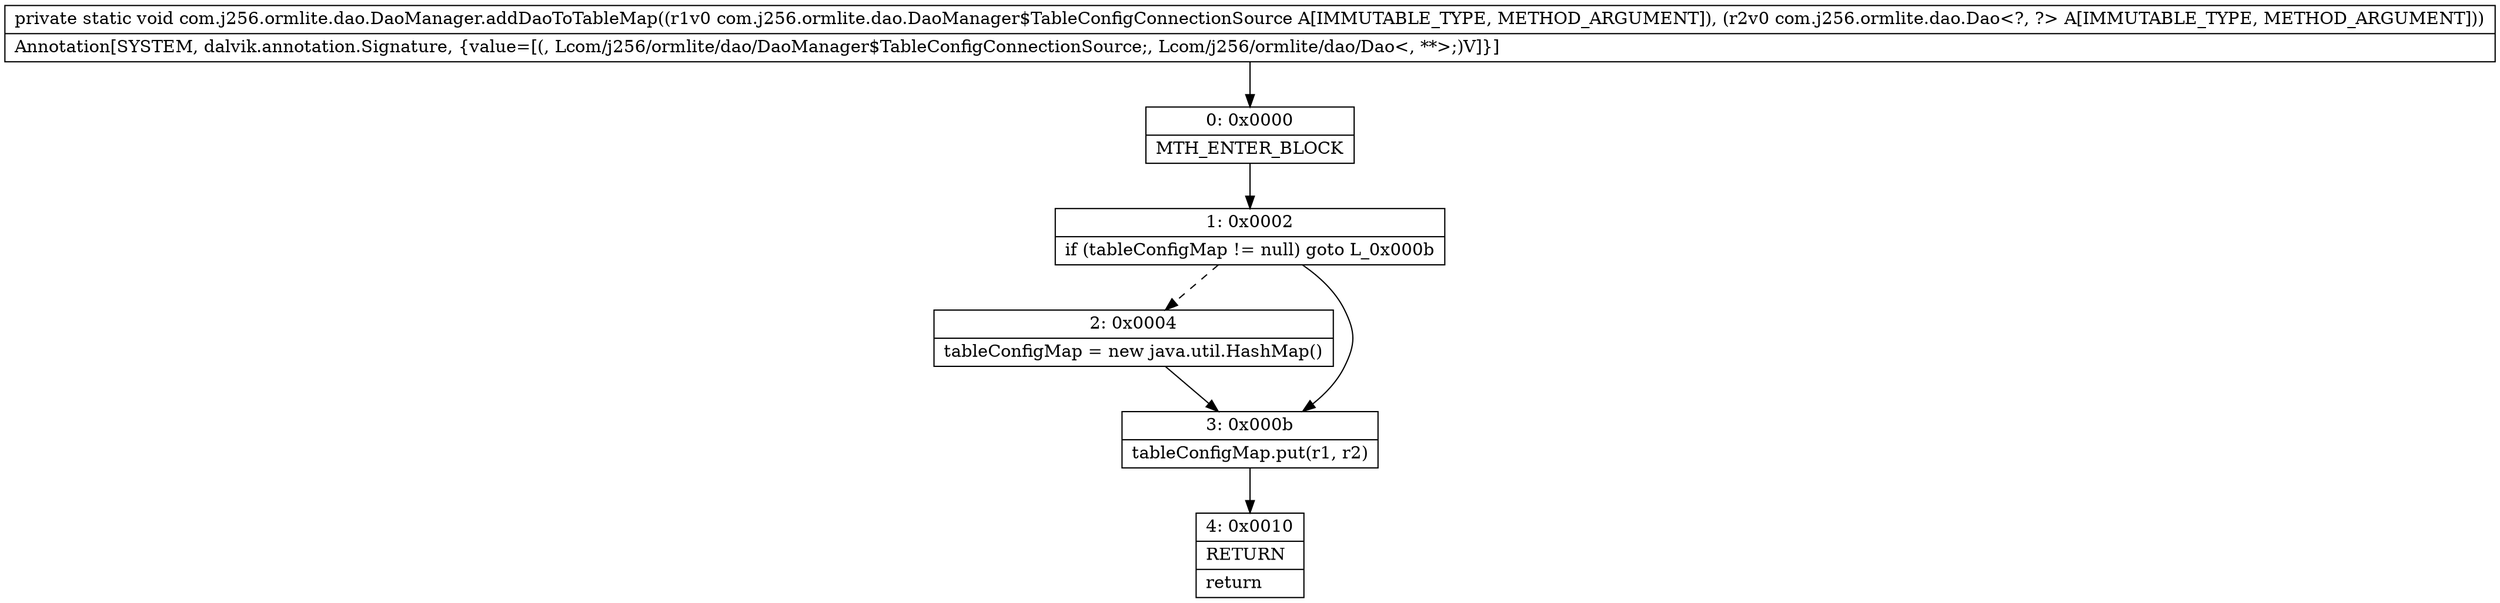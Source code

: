 digraph "CFG forcom.j256.ormlite.dao.DaoManager.addDaoToTableMap(Lcom\/j256\/ormlite\/dao\/DaoManager$TableConfigConnectionSource;Lcom\/j256\/ormlite\/dao\/Dao;)V" {
Node_0 [shape=record,label="{0\:\ 0x0000|MTH_ENTER_BLOCK\l}"];
Node_1 [shape=record,label="{1\:\ 0x0002|if (tableConfigMap != null) goto L_0x000b\l}"];
Node_2 [shape=record,label="{2\:\ 0x0004|tableConfigMap = new java.util.HashMap()\l}"];
Node_3 [shape=record,label="{3\:\ 0x000b|tableConfigMap.put(r1, r2)\l}"];
Node_4 [shape=record,label="{4\:\ 0x0010|RETURN\l|return\l}"];
MethodNode[shape=record,label="{private static void com.j256.ormlite.dao.DaoManager.addDaoToTableMap((r1v0 com.j256.ormlite.dao.DaoManager$TableConfigConnectionSource A[IMMUTABLE_TYPE, METHOD_ARGUMENT]), (r2v0 com.j256.ormlite.dao.Dao\<?, ?\> A[IMMUTABLE_TYPE, METHOD_ARGUMENT]))  | Annotation[SYSTEM, dalvik.annotation.Signature, \{value=[(, Lcom\/j256\/ormlite\/dao\/DaoManager$TableConfigConnectionSource;, Lcom\/j256\/ormlite\/dao\/Dao\<, **\>;)V]\}]\l}"];
MethodNode -> Node_0;
Node_0 -> Node_1;
Node_1 -> Node_2[style=dashed];
Node_1 -> Node_3;
Node_2 -> Node_3;
Node_3 -> Node_4;
}

